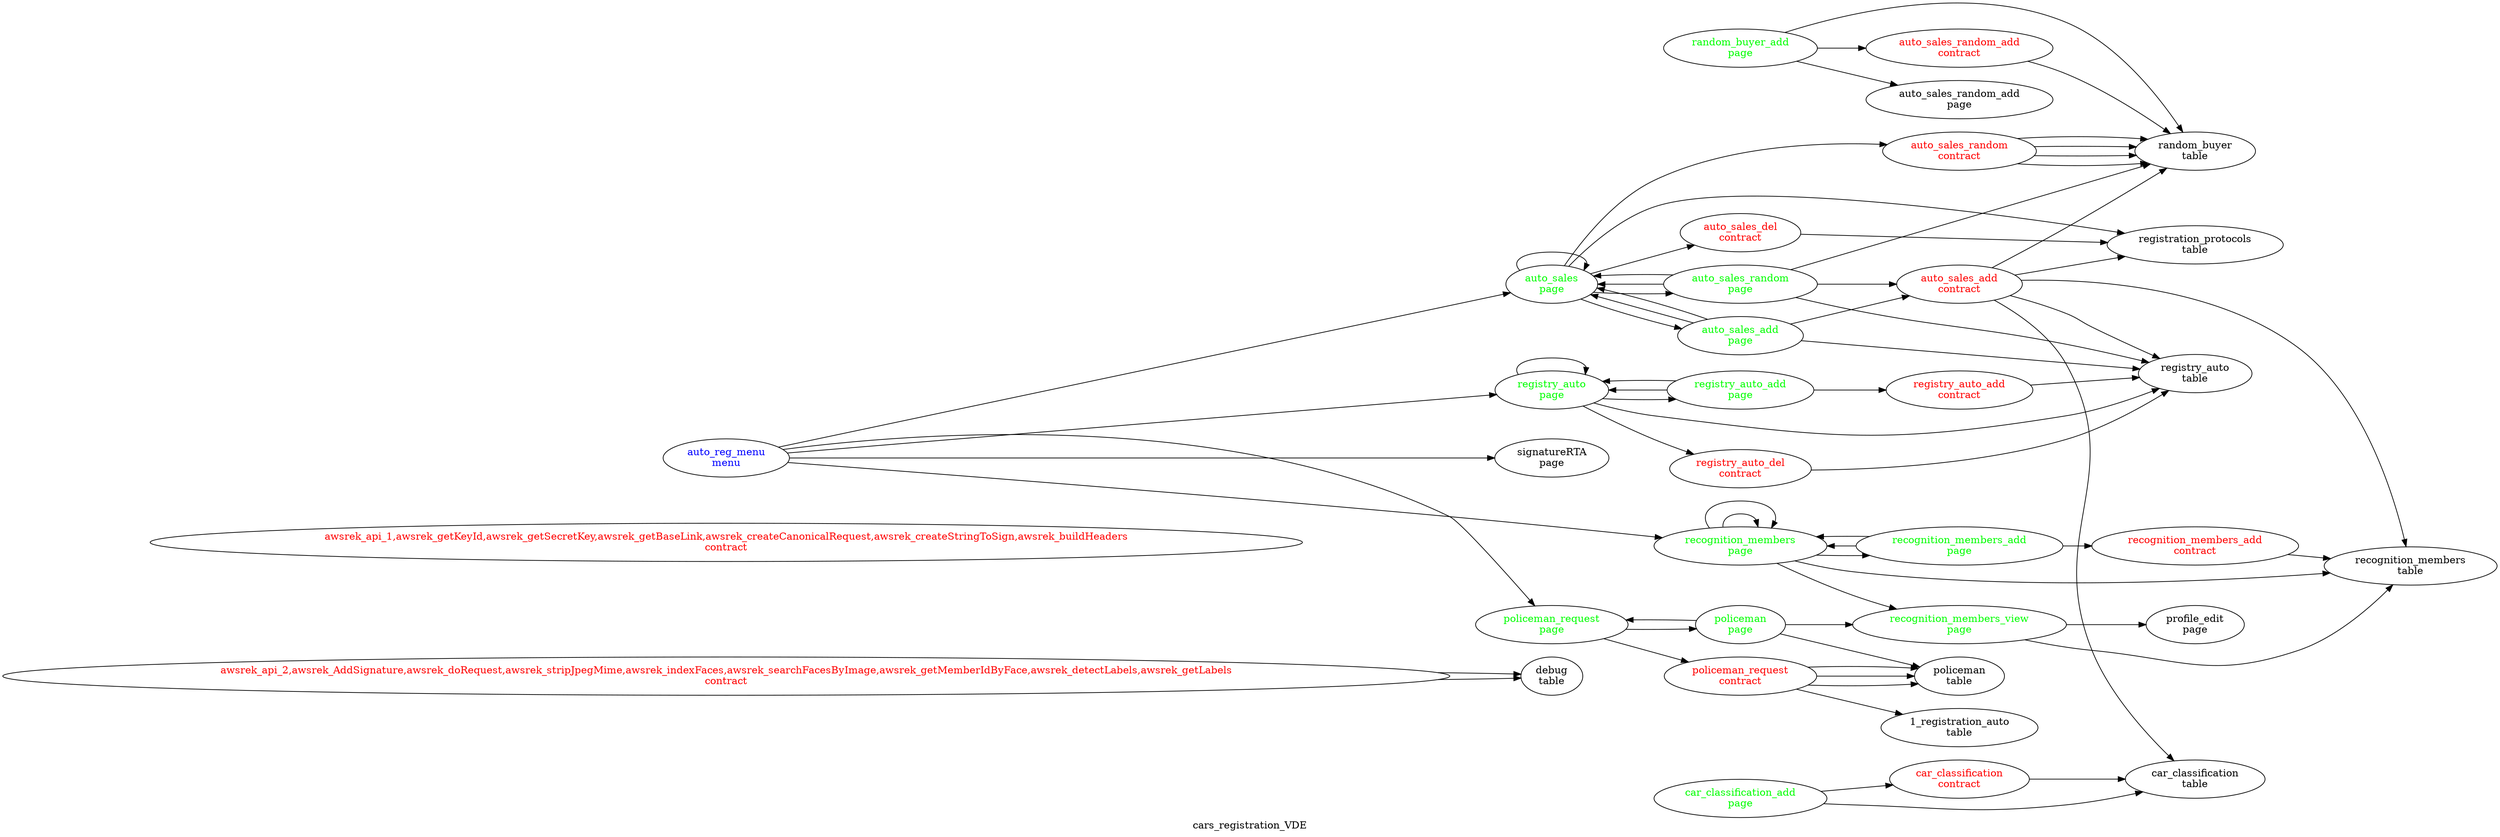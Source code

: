 digraph G {
label=cars_registration_VDE;
rankdir=LR;
"awsrek_api_2,awsrek_AddSignature,awsrek_doRequest,awsrek_stripJpegMime,awsrek_indexFaces,awsrek_searchFacesByImage,awsrek_getMemberIdByFace,awsrek_detectLabels,awsrek_getLabels\ncontract" -> "debug\ntable"
"awsrek_api_2,awsrek_AddSignature,awsrek_doRequest,awsrek_stripJpegMime,awsrek_indexFaces,awsrek_searchFacesByImage,awsrek_getMemberIdByFace,awsrek_detectLabels,awsrek_getLabels\ncontract" -> "debug\ntable"
"awsrek_api_2,awsrek_AddSignature,awsrek_doRequest,awsrek_stripJpegMime,awsrek_indexFaces,awsrek_searchFacesByImage,awsrek_getMemberIdByFace,awsrek_detectLabels,awsrek_getLabels\ncontract" [fontcolor=red, group=contracts];
"awsrek_api_1,awsrek_getKeyId,awsrek_getSecretKey,awsrek_getBaseLink,awsrek_createCanonicalRequest,awsrek_createStringToSign,awsrek_buildHeaders\ncontract" [fontcolor=red, group=contracts];
"auto_sales_add\ncontract" -> "random_buyer\ntable"
"auto_sales_add\ncontract" -> "car_classification\ntable"
"auto_sales_add\ncontract" -> "recognition_members\ntable"
"auto_sales_add\ncontract" -> "registry_auto\ntable"
"auto_sales_add\ncontract" -> "registration_protocols\ntable"
"auto_sales_add\ncontract" [fontcolor=red, group=contracts];
"registry_auto_del\ncontract" -> "registry_auto\ntable"
"registry_auto_del\ncontract" [fontcolor=red, group=contracts];
"policeman_request\ncontract" -> "policeman\ntable"
"policeman_request\ncontract" -> "policeman\ntable"
"policeman_request\ncontract" -> "1_registration_auto\ntable"
"policeman_request\ncontract" -> "policeman\ntable"
"policeman_request\ncontract" [fontcolor=red, group=contracts];
"registry_auto_add\ncontract" -> "registry_auto\ntable"
"registry_auto_add\ncontract" [fontcolor=red, group=contracts];
"auto_sales_random_add\ncontract" -> "random_buyer\ntable"
"auto_sales_random_add\ncontract" [fontcolor=red, group=contracts];
"auto_sales_random\ncontract" -> "random_buyer\ntable"
"auto_sales_random\ncontract" -> "random_buyer\ntable"
"auto_sales_random\ncontract" -> "random_buyer\ntable"
"auto_sales_random\ncontract" -> "random_buyer\ntable"
"auto_sales_random\ncontract" [fontcolor=red, group=contracts];
"auto_sales_del\ncontract" -> "registration_protocols\ntable"
"auto_sales_del\ncontract" [fontcolor=red, group=contracts];
"car_classification\ncontract" -> "car_classification\ntable"
"car_classification\ncontract" [fontcolor=red, group=contracts];
"recognition_members_add\ncontract" -> "recognition_members\ntable"
"recognition_members_add\ncontract" [fontcolor=red, group=contracts];
"auto_reg_menu\nmenu" -> "signatureRTA\npage"
"auto_reg_menu\nmenu" -> "recognition_members\npage"
"auto_reg_menu\nmenu" -> "registry_auto\npage"
"auto_reg_menu\nmenu" -> "auto_sales\npage"
"auto_reg_menu\nmenu" -> "policeman_request\npage"
"auto_reg_menu\nmenu" [fontcolor=blue, group=menus];
"registry_auto_add\npage" -> "registry_auto_add\ncontract"
"registry_auto_add\npage" -> "registry_auto\npage"
"registry_auto_add\npage" -> "registry_auto\npage"
"registry_auto_add\npage" [fontcolor=green, group=pages];
"registry_auto\npage" -> "registry_auto_del\ncontract"
"registry_auto\npage" -> "registry_auto\ntable"
"registry_auto\npage" -> "registry_auto\npage"
"registry_auto\npage" -> "registry_auto_add\npage"
"registry_auto\npage" [fontcolor=green, group=pages];
"recognition_members_view\npage" -> "recognition_members\ntable"
"recognition_members_view\npage" -> "profile_edit\npage"
"recognition_members_view\npage" [fontcolor=green, group=pages];
"recognition_members_add\npage" -> "recognition_members_add\ncontract"
"recognition_members_add\npage" -> "recognition_members\npage"
"recognition_members_add\npage" -> "recognition_members\npage"
"recognition_members_add\npage" [fontcolor=green, group=pages];
"policeman_request\npage" -> "policeman_request\ncontract"
"policeman_request\npage" -> "policeman\npage"
"policeman_request\npage" [fontcolor=green, group=pages];
"policeman\npage" -> "policeman\ntable"
"policeman\npage" -> "recognition_members_view\npage"
"policeman\npage" -> "policeman_request\npage"
"policeman\npage" [fontcolor=green, group=pages];
"recognition_members\npage" -> "recognition_members\ntable"
"recognition_members\npage" -> "recognition_members_view\npage"
"recognition_members\npage" -> "recognition_members\npage"
"recognition_members\npage" -> "recognition_members\npage"
"recognition_members\npage" -> "recognition_members_add\npage"
"recognition_members\npage" [fontcolor=green, group=pages];
"car_classification_add\npage" -> "car_classification\ncontract"
"car_classification_add\npage" -> "car_classification\ntable"
"car_classification_add\npage" [fontcolor=green, group=pages];
"random_buyer_add\npage" -> "auto_sales_random_add\ncontract"
"random_buyer_add\npage" -> "random_buyer\ntable"
"random_buyer_add\npage" -> "auto_sales_random_add\npage"
"random_buyer_add\npage" [fontcolor=green, group=pages];
"auto_sales_random\npage" -> "auto_sales_add\ncontract"
"auto_sales_random\npage" -> "random_buyer\ntable"
"auto_sales_random\npage" -> "registry_auto\ntable"
"auto_sales_random\npage" -> "auto_sales\npage"
"auto_sales_random\npage" -> "auto_sales\npage"
"auto_sales_random\npage" [fontcolor=green, group=pages];
"auto_sales_add\npage" -> "auto_sales_add\ncontract"
"auto_sales_add\npage" -> "registry_auto\ntable"
"auto_sales_add\npage" -> "auto_sales\npage"
"auto_sales_add\npage" -> "auto_sales\npage"
"auto_sales_add\npage" [fontcolor=green, group=pages];
"auto_sales\npage" -> "auto_sales_del\ncontract"
"auto_sales\npage" -> "auto_sales_random\ncontract"
"auto_sales\npage" -> "registration_protocols\ntable"
"auto_sales\npage" -> "auto_sales\npage"
"auto_sales\npage" -> "auto_sales_random\npage"
"auto_sales\npage" -> "auto_sales_add\npage"
"auto_sales\npage" [fontcolor=green, group=pages];
"car_classification\ntable" [group=tables];
"policeman\ntable" [group=tables];
"random_buyer\ntable" [group=tables];
"recognition_members\ntable" [group=tables];
"registration_protocols\ntable" [group=tables];
"registry_auto\ntable" [group=tables];
}
